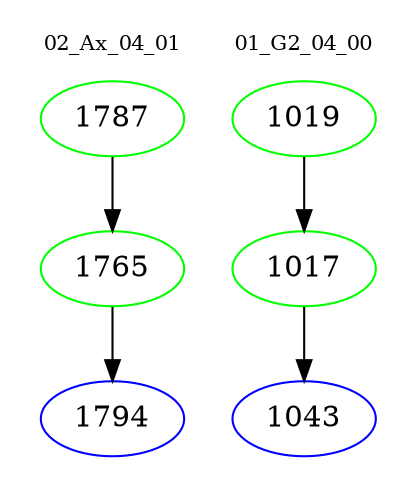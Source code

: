 digraph{
subgraph cluster_0 {
color = white
label = "02_Ax_04_01";
fontsize=10;
T0_1787 [label="1787", color="green"]
T0_1787 -> T0_1765 [color="black"]
T0_1765 [label="1765", color="green"]
T0_1765 -> T0_1794 [color="black"]
T0_1794 [label="1794", color="blue"]
}
subgraph cluster_1 {
color = white
label = "01_G2_04_00";
fontsize=10;
T1_1019 [label="1019", color="green"]
T1_1019 -> T1_1017 [color="black"]
T1_1017 [label="1017", color="green"]
T1_1017 -> T1_1043 [color="black"]
T1_1043 [label="1043", color="blue"]
}
}
